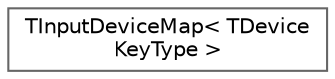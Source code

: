 digraph "Graphical Class Hierarchy"
{
 // INTERACTIVE_SVG=YES
 // LATEX_PDF_SIZE
  bgcolor="transparent";
  edge [fontname=Helvetica,fontsize=10,labelfontname=Helvetica,labelfontsize=10];
  node [fontname=Helvetica,fontsize=10,shape=box,height=0.2,width=0.4];
  rankdir="LR";
  Node0 [id="Node000000",label="TInputDeviceMap\< TDevice\lKeyType \>",height=0.2,width=0.4,color="grey40", fillcolor="white", style="filled",URL="$d8/dd7/classTInputDeviceMap.html",tooltip="An interface which can be added to any IInputDevice (or any other type which is creating Human Interf..."];
}
